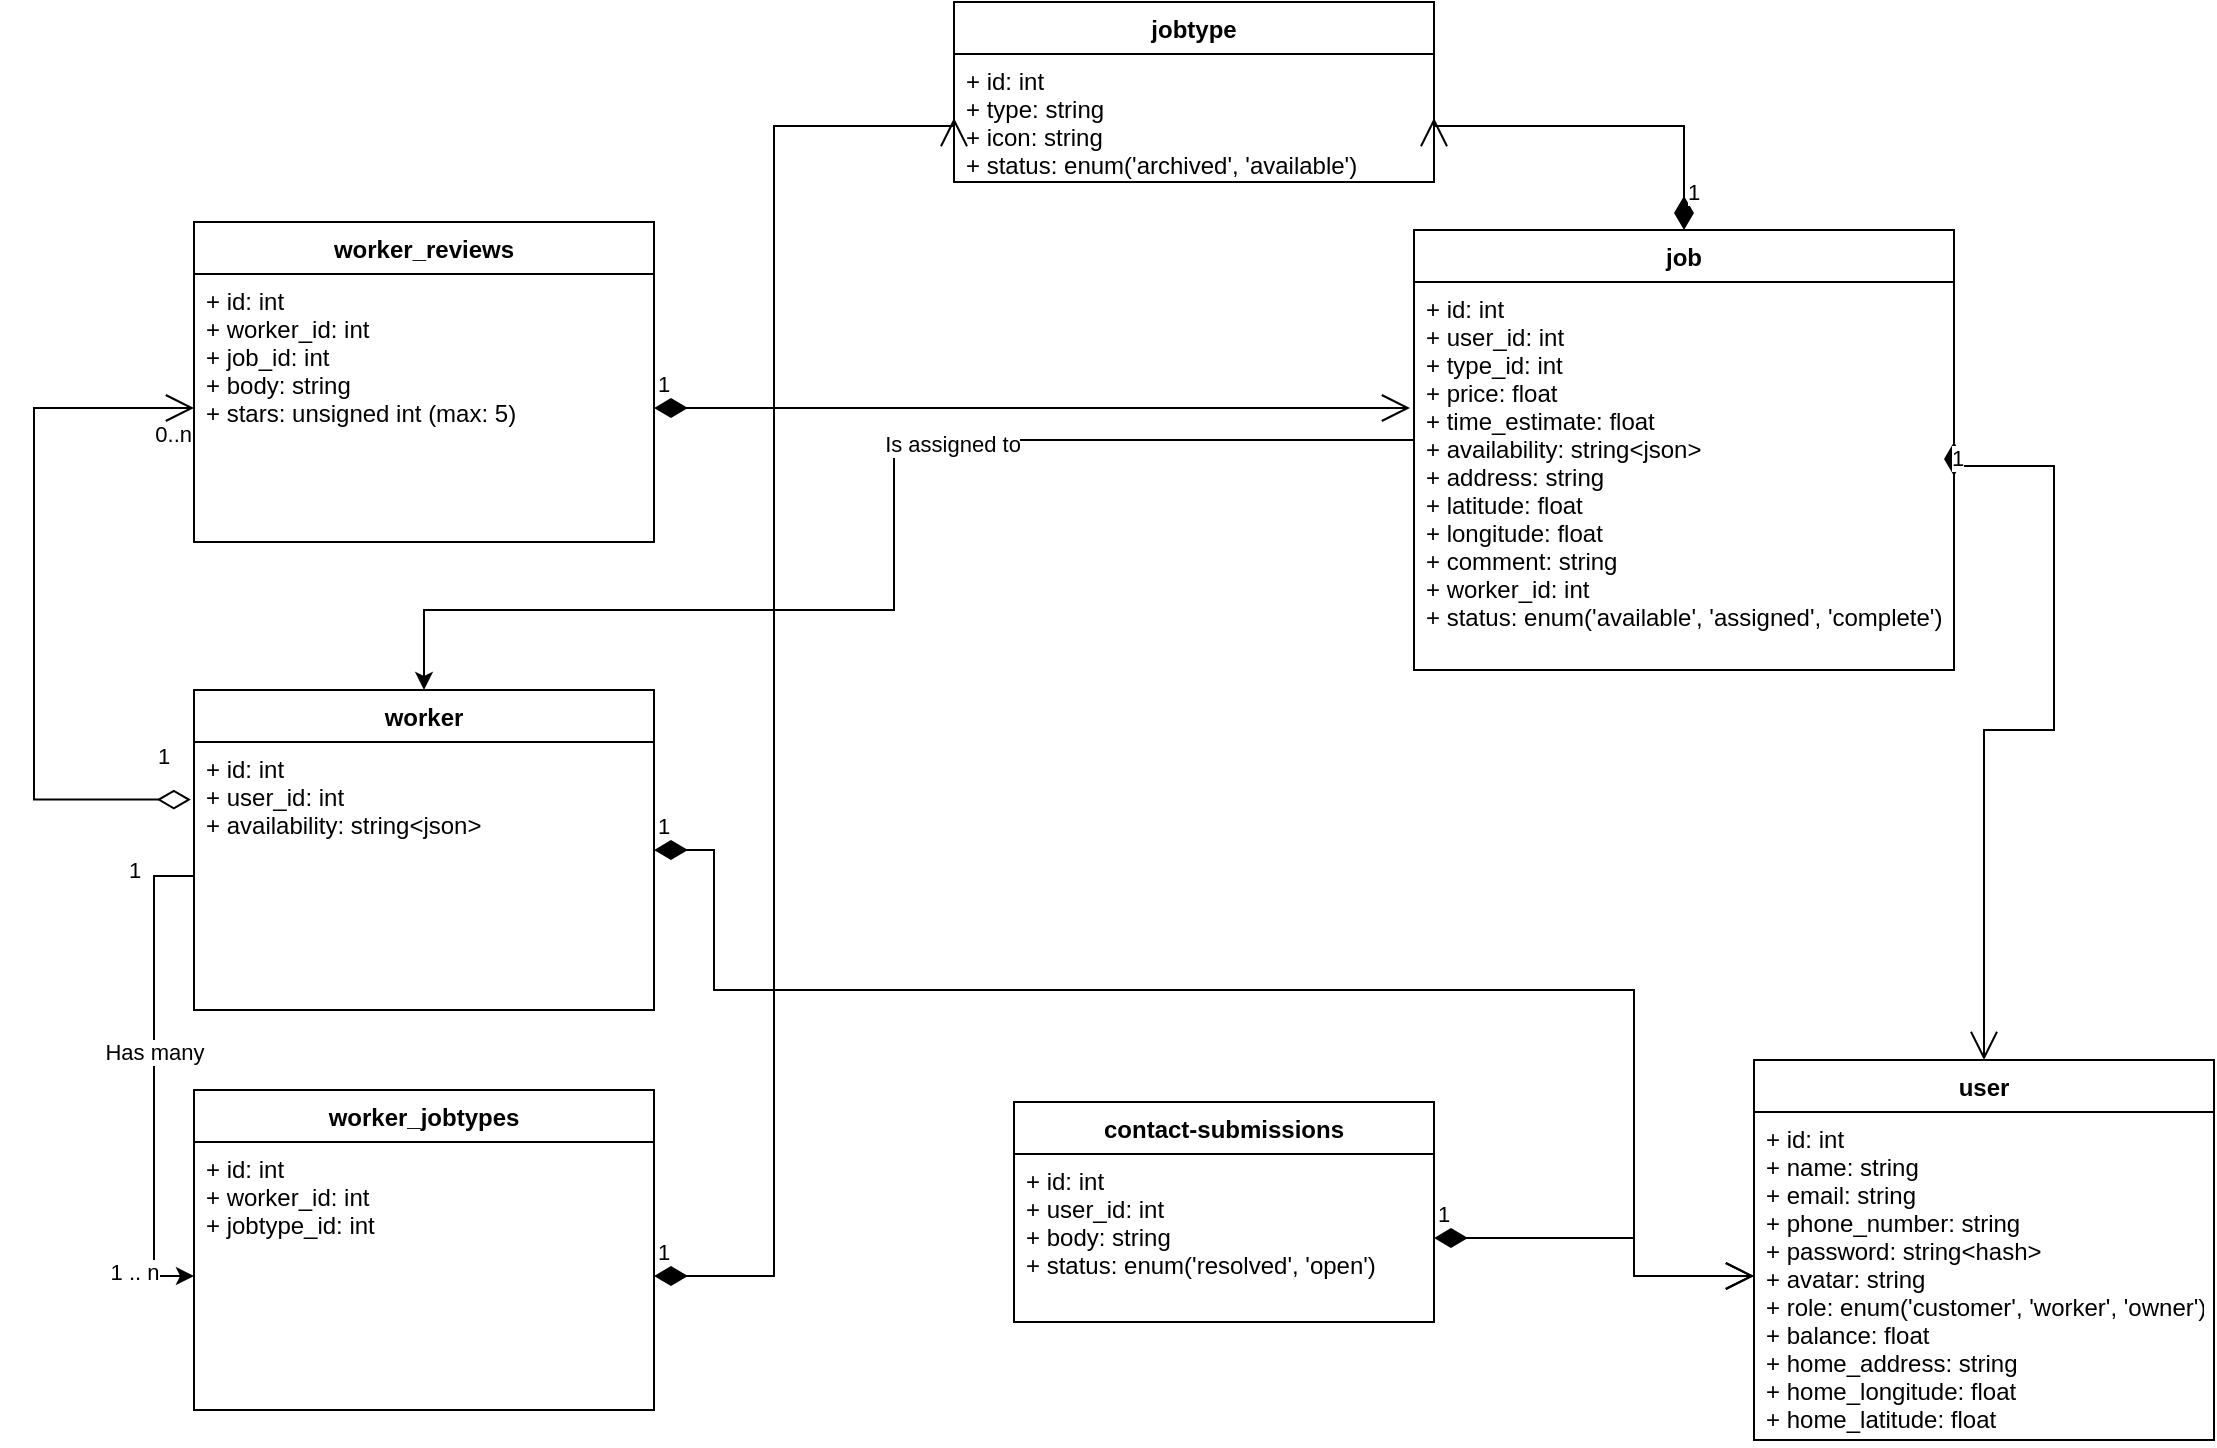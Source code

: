 <mxfile version="16.5.3" type="device"><diagram id="C5RBs43oDa-KdzZeNtuy" name="Page-1"><mxGraphModel dx="938" dy="597" grid="1" gridSize="10" guides="1" tooltips="1" connect="1" arrows="1" fold="1" page="1" pageScale="1" pageWidth="583" pageHeight="827" math="0" shadow="0"><root><mxCell id="WIyWlLk6GJQsqaUBKTNV-0"/><mxCell id="WIyWlLk6GJQsqaUBKTNV-1" parent="WIyWlLk6GJQsqaUBKTNV-0"/><mxCell id="T1TJZ09pExH_n9_qsoDE-0" value="jobtype" style="swimlane;fontStyle=1;align=center;verticalAlign=top;childLayout=stackLayout;horizontal=1;startSize=26;horizontalStack=0;resizeParent=1;resizeParentMax=0;resizeLast=0;collapsible=1;marginBottom=0;" parent="WIyWlLk6GJQsqaUBKTNV-1" vertex="1"><mxGeometry x="510" y="60" width="240" height="90" as="geometry"/></mxCell><mxCell id="T1TJZ09pExH_n9_qsoDE-1" value="+ id: int&#xA;+ type: string&#xA;+ icon: string&#xA;+ status: enum('archived', 'available')&#xA;&#xA;" style="text;strokeColor=none;fillColor=none;align=left;verticalAlign=top;spacingLeft=4;spacingRight=4;overflow=hidden;rotatable=0;points=[[0,0.5],[1,0.5]];portConstraint=eastwest;" parent="T1TJZ09pExH_n9_qsoDE-0" vertex="1"><mxGeometry y="26" width="240" height="64" as="geometry"/></mxCell><mxCell id="T1TJZ09pExH_n9_qsoDE-6" value="user" style="swimlane;fontStyle=1;align=center;verticalAlign=top;childLayout=stackLayout;horizontal=1;startSize=26;horizontalStack=0;resizeParent=1;resizeParentMax=0;resizeLast=0;collapsible=1;marginBottom=0;" parent="WIyWlLk6GJQsqaUBKTNV-1" vertex="1"><mxGeometry x="910" y="589" width="230" height="190" as="geometry"><mxRectangle x="895" y="604" width="60" height="26" as="alternateBounds"/></mxGeometry></mxCell><mxCell id="T1TJZ09pExH_n9_qsoDE-7" value="+ id: int&#xA;+ name: string&#xA;+ email: string&#xA;+ phone_number: string&#xA;+ password: string&lt;hash&gt;&#xA;+ avatar: string&#xA;+ role: enum('customer', 'worker', 'owner')&#xA;+ balance: float&#xA;+ home_address: string&#xA;+ home_longitude: float&#xA;+ home_latitude: float&#xA;&#xA;&#xA;&#xA;" style="text;strokeColor=none;fillColor=none;align=left;verticalAlign=top;spacingLeft=4;spacingRight=4;overflow=hidden;rotatable=0;points=[[0,0.5],[1,0.5]];portConstraint=eastwest;" parent="T1TJZ09pExH_n9_qsoDE-6" vertex="1"><mxGeometry y="26" width="230" height="164" as="geometry"/></mxCell><mxCell id="T1TJZ09pExH_n9_qsoDE-68" style="edgeStyle=orthogonalEdgeStyle;rounded=0;orthogonalLoop=1;jettySize=auto;html=1;entryX=0.5;entryY=0;entryDx=0;entryDy=0;" parent="WIyWlLk6GJQsqaUBKTNV-1" source="T1TJZ09pExH_n9_qsoDE-9" target="T1TJZ09pExH_n9_qsoDE-18" edge="1"><mxGeometry relative="1" as="geometry"><Array as="points"><mxPoint x="480" y="279"/><mxPoint x="480" y="364"/><mxPoint x="245" y="364"/></Array></mxGeometry></mxCell><mxCell id="T1TJZ09pExH_n9_qsoDE-69" value="&lt;div&gt;Is assigned to&lt;/div&gt;" style="edgeLabel;html=1;align=center;verticalAlign=middle;resizable=0;points=[];" parent="T1TJZ09pExH_n9_qsoDE-68" vertex="1" connectable="0"><mxGeometry x="-0.253" y="2" relative="1" as="geometry"><mxPoint as="offset"/></mxGeometry></mxCell><mxCell id="T1TJZ09pExH_n9_qsoDE-9" value="job" style="swimlane;fontStyle=1;align=center;verticalAlign=top;childLayout=stackLayout;horizontal=1;startSize=26;horizontalStack=0;resizeParent=1;resizeParentMax=0;resizeLast=0;collapsible=1;marginBottom=0;" parent="WIyWlLk6GJQsqaUBKTNV-1" vertex="1"><mxGeometry x="740" y="174" width="270" height="220" as="geometry"/></mxCell><mxCell id="T1TJZ09pExH_n9_qsoDE-10" value="+ id: int&#xA;+ user_id: int&#xA;+ type_id: int&#xA;+ price: float&#xA;+ time_estimate: float&#xA;+ availability: string&lt;json&gt;&#xA;+ address: string&#xA;+ latitude: float&#xA;+ longitude: float&#xA;+ comment: string&#xA;+ worker_id: int&#xA;+ status: enum('available', 'assigned', 'complete')&#xA;" style="text;strokeColor=none;fillColor=none;align=left;verticalAlign=top;spacingLeft=4;spacingRight=4;overflow=hidden;rotatable=0;points=[[0,0.5],[1,0.5]];portConstraint=eastwest;fontStyle=0" parent="T1TJZ09pExH_n9_qsoDE-9" vertex="1"><mxGeometry y="26" width="270" height="194" as="geometry"/></mxCell><mxCell id="T1TJZ09pExH_n9_qsoDE-11" value="" style="endArrow=none;html=1;rounded=0;exitX=1;exitY=0.5;exitDx=0;exitDy=0;entryX=0;entryY=0.5;entryDx=0;entryDy=0;startArrow=none;" parent="WIyWlLk6GJQsqaUBKTNV-1" target="T1TJZ09pExH_n9_qsoDE-10" edge="1"><mxGeometry width="50" height="50" relative="1" as="geometry"><mxPoint x="740" y="290.0" as="sourcePoint"/><mxPoint x="680" y="341" as="targetPoint"/></mxGeometry></mxCell><mxCell id="T1TJZ09pExH_n9_qsoDE-14" value="" style="endArrow=none;html=1;rounded=0;exitX=1;exitY=0.5;exitDx=0;exitDy=0;entryX=0;entryY=0.5;entryDx=0;entryDy=0;" parent="WIyWlLk6GJQsqaUBKTNV-1" source="T1TJZ09pExH_n9_qsoDE-1" edge="1"><mxGeometry width="50" height="50" relative="1" as="geometry"><mxPoint x="750" y="117" as="sourcePoint"/><mxPoint x="750" y="116.5" as="targetPoint"/></mxGeometry></mxCell><mxCell id="T1TJZ09pExH_n9_qsoDE-18" value="worker" style="swimlane;fontStyle=1;align=center;verticalAlign=top;childLayout=stackLayout;horizontal=1;startSize=26;horizontalStack=0;resizeParent=1;resizeParentMax=0;resizeLast=0;collapsible=1;marginBottom=0;" parent="WIyWlLk6GJQsqaUBKTNV-1" vertex="1"><mxGeometry x="130" y="404" width="230" height="160" as="geometry"/></mxCell><mxCell id="T1TJZ09pExH_n9_qsoDE-19" value="+ id: int&#xA;+ user_id: int&#xA;+ availability: string&lt;json&gt;&#xA;" style="text;strokeColor=none;fillColor=none;align=left;verticalAlign=top;spacingLeft=4;spacingRight=4;overflow=hidden;rotatable=0;points=[[0,0.5],[1,0.5]];portConstraint=eastwest;" parent="T1TJZ09pExH_n9_qsoDE-18" vertex="1"><mxGeometry y="26" width="230" height="134" as="geometry"/></mxCell><mxCell id="T1TJZ09pExH_n9_qsoDE-20" value="worker_jobtypes" style="swimlane;fontStyle=1;align=center;verticalAlign=top;childLayout=stackLayout;horizontal=1;startSize=26;horizontalStack=0;resizeParent=1;resizeParentMax=0;resizeLast=0;collapsible=1;marginBottom=0;" parent="WIyWlLk6GJQsqaUBKTNV-1" vertex="1"><mxGeometry x="130" y="604" width="230" height="160" as="geometry"/></mxCell><mxCell id="T1TJZ09pExH_n9_qsoDE-21" value="+ id: int&#xA;+ worker_id: int&#xA;+ jobtype_id: int&#xA;&#xA;&#xA;&#xA;" style="text;strokeColor=none;fillColor=none;align=left;verticalAlign=top;spacingLeft=4;spacingRight=4;overflow=hidden;rotatable=0;points=[[0,0.5],[1,0.5]];portConstraint=eastwest;" parent="T1TJZ09pExH_n9_qsoDE-20" vertex="1"><mxGeometry y="26" width="230" height="134" as="geometry"/></mxCell><mxCell id="T1TJZ09pExH_n9_qsoDE-29" value="worker_reviews&#xA;" style="swimlane;fontStyle=1;align=center;verticalAlign=top;childLayout=stackLayout;horizontal=1;startSize=26;horizontalStack=0;resizeParent=1;resizeParentMax=0;resizeLast=0;collapsible=1;marginBottom=0;" parent="WIyWlLk6GJQsqaUBKTNV-1" vertex="1"><mxGeometry x="130" y="170" width="230" height="160" as="geometry"/></mxCell><mxCell id="T1TJZ09pExH_n9_qsoDE-30" value="+ id: int&#xA;+ worker_id: int&#xA;+ job_id: int&#xA;+ body: string&#xA;+ stars: unsigned int (max: 5)&#xA;&#xA;" style="text;strokeColor=none;fillColor=none;align=left;verticalAlign=top;spacingLeft=4;spacingRight=4;overflow=hidden;rotatable=0;points=[[0,0.5],[1,0.5]];portConstraint=eastwest;" parent="T1TJZ09pExH_n9_qsoDE-29" vertex="1"><mxGeometry y="26" width="230" height="134" as="geometry"/></mxCell><mxCell id="T1TJZ09pExH_n9_qsoDE-32" value="contact-submissions" style="swimlane;fontStyle=1;align=center;verticalAlign=top;childLayout=stackLayout;horizontal=1;startSize=26;horizontalStack=0;resizeParent=1;resizeParentMax=0;resizeLast=0;collapsible=1;marginBottom=0;" parent="WIyWlLk6GJQsqaUBKTNV-1" vertex="1"><mxGeometry x="540" y="610" width="210" height="110" as="geometry"/></mxCell><mxCell id="T1TJZ09pExH_n9_qsoDE-33" value="+ id: int&#xA;+ user_id: int&#xA;+ body: string&#xA;+ status: enum('resolved', 'open')&#xA;&#xA;" style="text;strokeColor=none;fillColor=none;align=left;verticalAlign=top;spacingLeft=4;spacingRight=4;overflow=hidden;rotatable=0;points=[[0,0.5],[1,0.5]];portConstraint=eastwest;" parent="T1TJZ09pExH_n9_qsoDE-32" vertex="1"><mxGeometry y="26" width="210" height="84" as="geometry"/></mxCell><mxCell id="T1TJZ09pExH_n9_qsoDE-66" value="1" style="endArrow=open;html=1;endSize=12;startArrow=diamondThin;startSize=14;startFill=1;edgeStyle=orthogonalEdgeStyle;align=left;verticalAlign=bottom;rounded=0;exitX=0.5;exitY=0;exitDx=0;exitDy=0;entryX=1;entryY=0.5;entryDx=0;entryDy=0;" parent="WIyWlLk6GJQsqaUBKTNV-1" source="T1TJZ09pExH_n9_qsoDE-9" target="T1TJZ09pExH_n9_qsoDE-1" edge="1"><mxGeometry x="-0.887" relative="1" as="geometry"><mxPoint x="890" y="94" as="sourcePoint"/><mxPoint x="1050" y="94" as="targetPoint"/><Array as="points"><mxPoint x="875" y="122"/></Array><mxPoint as="offset"/></mxGeometry></mxCell><mxCell id="T1TJZ09pExH_n9_qsoDE-67" value="1" style="endArrow=open;html=1;endSize=12;startArrow=diamondThin;startSize=14;startFill=1;edgeStyle=orthogonalEdgeStyle;align=left;verticalAlign=bottom;rounded=0;exitX=1;exitY=0.5;exitDx=0;exitDy=0;entryX=0.5;entryY=0;entryDx=0;entryDy=0;" parent="WIyWlLk6GJQsqaUBKTNV-1" source="T1TJZ09pExH_n9_qsoDE-10" target="T1TJZ09pExH_n9_qsoDE-6" edge="1"><mxGeometry x="-1" y="3" relative="1" as="geometry"><mxPoint x="600" y="544" as="sourcePoint"/><mxPoint x="1010" y="604" as="targetPoint"/><Array as="points"><mxPoint x="1010" y="292"/><mxPoint x="1060" y="292"/><mxPoint x="1060" y="424"/><mxPoint x="1025" y="424"/></Array></mxGeometry></mxCell><mxCell id="T1TJZ09pExH_n9_qsoDE-70" value="1" style="endArrow=open;html=1;endSize=12;startArrow=diamondThin;startSize=14;startFill=1;edgeStyle=orthogonalEdgeStyle;align=left;verticalAlign=bottom;rounded=0;exitX=1;exitY=0.5;exitDx=0;exitDy=0;entryX=0;entryY=0.5;entryDx=0;entryDy=0;" parent="WIyWlLk6GJQsqaUBKTNV-1" source="T1TJZ09pExH_n9_qsoDE-21" target="T1TJZ09pExH_n9_qsoDE-1" edge="1"><mxGeometry x="-1" y="3" relative="1" as="geometry"><mxPoint x="50" y="724" as="sourcePoint"/><mxPoint x="210" y="724" as="targetPoint"/><Array as="points"><mxPoint x="420" y="697"/><mxPoint x="420" y="122"/></Array></mxGeometry></mxCell><mxCell id="T1TJZ09pExH_n9_qsoDE-71" style="edgeStyle=orthogonalEdgeStyle;rounded=0;orthogonalLoop=1;jettySize=auto;html=1;entryX=0;entryY=0.5;entryDx=0;entryDy=0;" parent="WIyWlLk6GJQsqaUBKTNV-1" source="T1TJZ09pExH_n9_qsoDE-19" target="T1TJZ09pExH_n9_qsoDE-21" edge="1"><mxGeometry relative="1" as="geometry"/></mxCell><mxCell id="T1TJZ09pExH_n9_qsoDE-72" value="&lt;div&gt;Has many&lt;/div&gt;" style="edgeLabel;html=1;align=center;verticalAlign=middle;resizable=0;points=[];" parent="T1TJZ09pExH_n9_qsoDE-71" vertex="1" connectable="0"><mxGeometry x="-0.005" relative="1" as="geometry"><mxPoint y="-12" as="offset"/></mxGeometry></mxCell><mxCell id="T1TJZ09pExH_n9_qsoDE-73" value="1 .. n" style="edgeLabel;html=1;align=center;verticalAlign=middle;resizable=0;points=[];" parent="T1TJZ09pExH_n9_qsoDE-71" vertex="1" connectable="0"><mxGeometry x="0.88" y="2" relative="1" as="geometry"><mxPoint x="-16" as="offset"/></mxGeometry></mxCell><mxCell id="T1TJZ09pExH_n9_qsoDE-74" value="&lt;div&gt;1&lt;/div&gt;" style="edgeLabel;html=1;align=center;verticalAlign=middle;resizable=0;points=[];" parent="T1TJZ09pExH_n9_qsoDE-71" vertex="1" connectable="0"><mxGeometry x="-0.732" y="-1" relative="1" as="geometry"><mxPoint x="-9" y="-15" as="offset"/></mxGeometry></mxCell><mxCell id="T1TJZ09pExH_n9_qsoDE-75" value="" style="endArrow=open;html=1;endSize=12;startArrow=diamondThin;startSize=14;startFill=0;edgeStyle=orthogonalEdgeStyle;rounded=0;entryX=0;entryY=0.5;entryDx=0;entryDy=0;exitX=-0.007;exitY=0.215;exitDx=0;exitDy=0;exitPerimeter=0;" parent="WIyWlLk6GJQsqaUBKTNV-1" source="T1TJZ09pExH_n9_qsoDE-19" target="T1TJZ09pExH_n9_qsoDE-30" edge="1"><mxGeometry relative="1" as="geometry"><mxPoint x="130" y="497" as="sourcePoint"/><mxPoint x="210" y="374" as="targetPoint"/><Array as="points"><mxPoint x="50" y="459"/><mxPoint x="50" y="263"/></Array></mxGeometry></mxCell><mxCell id="T1TJZ09pExH_n9_qsoDE-76" value="1" style="edgeLabel;resizable=0;html=1;align=left;verticalAlign=top;" parent="T1TJZ09pExH_n9_qsoDE-75" connectable="0" vertex="1"><mxGeometry x="-1" relative="1" as="geometry"><mxPoint x="-18" y="-35" as="offset"/></mxGeometry></mxCell><mxCell id="T1TJZ09pExH_n9_qsoDE-77" value="0..n" style="edgeLabel;resizable=0;html=1;align=right;verticalAlign=top;" parent="T1TJZ09pExH_n9_qsoDE-75" connectable="0" vertex="1"><mxGeometry x="1" relative="1" as="geometry"/></mxCell><mxCell id="T1TJZ09pExH_n9_qsoDE-78" value="1" style="endArrow=open;html=1;endSize=12;startArrow=diamondThin;startSize=14;startFill=1;edgeStyle=orthogonalEdgeStyle;align=left;verticalAlign=bottom;rounded=0;exitX=1;exitY=0.5;exitDx=0;exitDy=0;" parent="WIyWlLk6GJQsqaUBKTNV-1" source="T1TJZ09pExH_n9_qsoDE-30" edge="1"><mxGeometry x="-1" y="3" relative="1" as="geometry"><mxPoint x="590" y="424" as="sourcePoint"/><mxPoint x="738" y="263" as="targetPoint"/><Array as="points"><mxPoint x="738" y="263"/></Array></mxGeometry></mxCell><mxCell id="T1TJZ09pExH_n9_qsoDE-79" value="1" style="endArrow=open;html=1;endSize=12;startArrow=diamondThin;startSize=14;startFill=1;edgeStyle=orthogonalEdgeStyle;align=left;verticalAlign=bottom;rounded=0;exitX=1;exitY=0.5;exitDx=0;exitDy=0;entryX=0;entryY=0.5;entryDx=0;entryDy=0;" parent="WIyWlLk6GJQsqaUBKTNV-1" source="T1TJZ09pExH_n9_qsoDE-18" target="T1TJZ09pExH_n9_qsoDE-7" edge="1"><mxGeometry x="-1" y="3" relative="1" as="geometry"><mxPoint x="370" y="707" as="sourcePoint"/><mxPoint x="600" y="132" as="targetPoint"/><Array as="points"><mxPoint x="390" y="484"/><mxPoint x="390" y="554"/><mxPoint x="850" y="554"/><mxPoint x="850" y="697"/></Array></mxGeometry></mxCell><mxCell id="r7U8kKiuPD79lE8UkNsJ-0" value="1" style="endArrow=open;html=1;endSize=12;startArrow=diamondThin;startSize=14;startFill=1;edgeStyle=orthogonalEdgeStyle;align=left;verticalAlign=bottom;rounded=0;exitX=1;exitY=0.5;exitDx=0;exitDy=0;entryX=0;entryY=0.5;entryDx=0;entryDy=0;" parent="WIyWlLk6GJQsqaUBKTNV-1" source="T1TJZ09pExH_n9_qsoDE-33" target="T1TJZ09pExH_n9_qsoDE-7" edge="1"><mxGeometry x="-1" y="3" relative="1" as="geometry"><mxPoint x="750" y="730" as="sourcePoint"/><mxPoint x="910" y="730" as="targetPoint"/><Array as="points"><mxPoint x="850" y="678"/><mxPoint x="850" y="697"/></Array></mxGeometry></mxCell></root></mxGraphModel></diagram></mxfile>